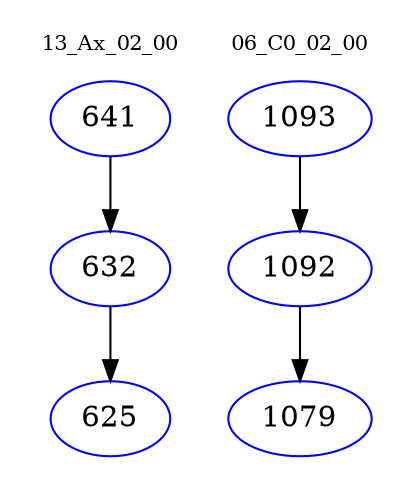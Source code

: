 digraph{
subgraph cluster_0 {
color = white
label = "13_Ax_02_00";
fontsize=10;
T0_641 [label="641", color="blue"]
T0_641 -> T0_632 [color="black"]
T0_632 [label="632", color="blue"]
T0_632 -> T0_625 [color="black"]
T0_625 [label="625", color="blue"]
}
subgraph cluster_1 {
color = white
label = "06_C0_02_00";
fontsize=10;
T1_1093 [label="1093", color="blue"]
T1_1093 -> T1_1092 [color="black"]
T1_1092 [label="1092", color="blue"]
T1_1092 -> T1_1079 [color="black"]
T1_1079 [label="1079", color="blue"]
}
}
